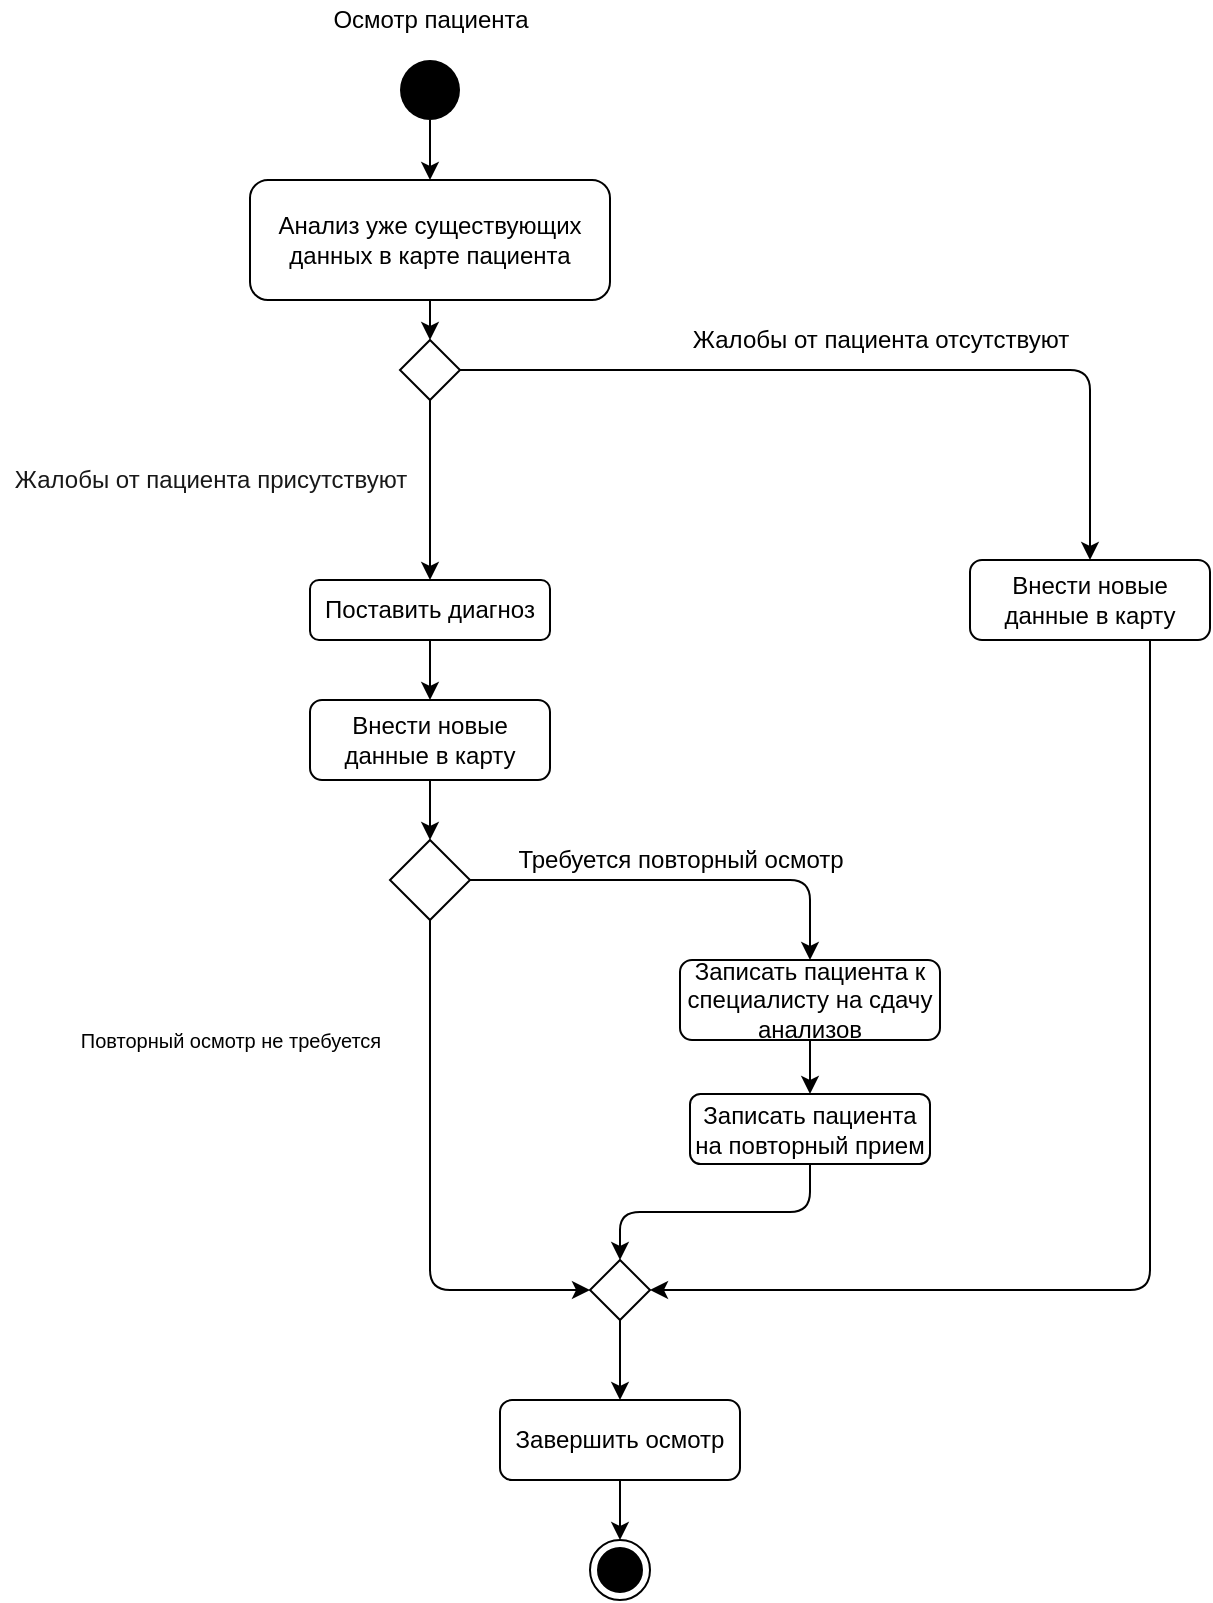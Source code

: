 <mxfile version="13.9.9" type="github"><diagram id="4UAzv0pZ_G8akfChZ6i3" name="Page-1"><mxGraphModel dx="748" dy="426" grid="1" gridSize="10" guides="1" tooltips="1" connect="1" arrows="1" fold="1" page="1" pageScale="1" pageWidth="827" pageHeight="1169" math="0" shadow="0"><root><mxCell id="0"/><mxCell id="1" parent="0"/><mxCell id="DlLF5uZ7NsqH3WTy0vus-9" value="Анализ уже существующих данных в карте пациента" style="rounded=1;whiteSpace=wrap;html=1;" vertex="1" parent="1"><mxGeometry x="310" y="110" width="180" height="60" as="geometry"/></mxCell><mxCell id="DlLF5uZ7NsqH3WTy0vus-13" value="" style="rhombus;whiteSpace=wrap;html=1;" vertex="1" parent="1"><mxGeometry x="385" y="190" width="30" height="30" as="geometry"/></mxCell><mxCell id="DlLF5uZ7NsqH3WTy0vus-14" value="" style="endArrow=classic;html=1;exitX=0.5;exitY=1;exitDx=0;exitDy=0;entryX=0.5;entryY=0;entryDx=0;entryDy=0;" edge="1" parent="1" source="DlLF5uZ7NsqH3WTy0vus-9" target="DlLF5uZ7NsqH3WTy0vus-13"><mxGeometry width="50" height="50" relative="1" as="geometry"><mxPoint x="390" y="260" as="sourcePoint"/><mxPoint x="440" y="210" as="targetPoint"/></mxGeometry></mxCell><mxCell id="DlLF5uZ7NsqH3WTy0vus-18" value="" style="endArrow=classic;html=1;entryX=0.5;entryY=0;entryDx=0;entryDy=0;exitX=1;exitY=0.5;exitDx=0;exitDy=0;edgeStyle=orthogonalEdgeStyle;" edge="1" parent="1" source="DlLF5uZ7NsqH3WTy0vus-13" target="DlLF5uZ7NsqH3WTy0vus-22"><mxGeometry width="50" height="50" relative="1" as="geometry"><mxPoint x="390" y="250" as="sourcePoint"/><mxPoint x="570" y="205" as="targetPoint"/></mxGeometry></mxCell><mxCell id="DlLF5uZ7NsqH3WTy0vus-19" value="" style="endArrow=classic;html=1;exitX=0.5;exitY=1;exitDx=0;exitDy=0;entryX=0.5;entryY=0;entryDx=0;entryDy=0;" edge="1" parent="1" source="DlLF5uZ7NsqH3WTy0vus-13" target="DlLF5uZ7NsqH3WTy0vus-26"><mxGeometry width="50" height="50" relative="1" as="geometry"><mxPoint x="390" y="250" as="sourcePoint"/><mxPoint x="400" y="240" as="targetPoint"/></mxGeometry></mxCell><mxCell id="DlLF5uZ7NsqH3WTy0vus-22" value="Внести новые данные в карту" style="rounded=1;whiteSpace=wrap;html=1;" vertex="1" parent="1"><mxGeometry x="670" y="300" width="120" height="40" as="geometry"/></mxCell><mxCell id="DlLF5uZ7NsqH3WTy0vus-25" value="Завершить осмотр" style="rounded=1;whiteSpace=wrap;html=1;" vertex="1" parent="1"><mxGeometry x="435" y="720" width="120" height="40" as="geometry"/></mxCell><mxCell id="DlLF5uZ7NsqH3WTy0vus-26" value="Поставить диагноз" style="rounded=1;whiteSpace=wrap;html=1;" vertex="1" parent="1"><mxGeometry x="340" y="310" width="120" height="30" as="geometry"/></mxCell><mxCell id="DlLF5uZ7NsqH3WTy0vus-28" value="Внести новые данные в карту" style="rounded=1;whiteSpace=wrap;html=1;" vertex="1" parent="1"><mxGeometry x="340" y="370" width="120" height="40" as="geometry"/></mxCell><mxCell id="DlLF5uZ7NsqH3WTy0vus-29" value="" style="endArrow=classic;html=1;exitX=0.5;exitY=1;exitDx=0;exitDy=0;entryX=0.5;entryY=0;entryDx=0;entryDy=0;" edge="1" parent="1" source="DlLF5uZ7NsqH3WTy0vus-26" target="DlLF5uZ7NsqH3WTy0vus-28"><mxGeometry width="50" height="50" relative="1" as="geometry"><mxPoint x="390" y="580" as="sourcePoint"/><mxPoint x="440" y="530" as="targetPoint"/></mxGeometry></mxCell><mxCell id="DlLF5uZ7NsqH3WTy0vus-30" value="" style="rhombus;whiteSpace=wrap;html=1;" vertex="1" parent="1"><mxGeometry x="380" y="440" width="40" height="40" as="geometry"/></mxCell><mxCell id="DlLF5uZ7NsqH3WTy0vus-31" value="" style="endArrow=classic;html=1;exitX=0.5;exitY=1;exitDx=0;exitDy=0;entryX=0.5;entryY=0;entryDx=0;entryDy=0;" edge="1" parent="1" source="DlLF5uZ7NsqH3WTy0vus-28" target="DlLF5uZ7NsqH3WTy0vus-30"><mxGeometry width="50" height="50" relative="1" as="geometry"><mxPoint x="390" y="580" as="sourcePoint"/><mxPoint x="440" y="530" as="targetPoint"/></mxGeometry></mxCell><mxCell id="DlLF5uZ7NsqH3WTy0vus-34" value="" style="endArrow=classic;html=1;exitX=1;exitY=0.5;exitDx=0;exitDy=0;edgeStyle=orthogonalEdgeStyle;" edge="1" parent="1" source="DlLF5uZ7NsqH3WTy0vus-30" target="DlLF5uZ7NsqH3WTy0vus-62"><mxGeometry width="50" height="50" relative="1" as="geometry"><mxPoint x="390" y="580" as="sourcePoint"/><mxPoint x="590" y="370" as="targetPoint"/></mxGeometry></mxCell><mxCell id="DlLF5uZ7NsqH3WTy0vus-38" value="Записать пациента на повторный прием" style="rounded=1;whiteSpace=wrap;html=1;" vertex="1" parent="1"><mxGeometry x="530" y="567" width="120" height="35" as="geometry"/></mxCell><mxCell id="DlLF5uZ7NsqH3WTy0vus-44" value="" style="endArrow=classic;html=1;exitX=0.5;exitY=1;exitDx=0;exitDy=0;entryX=0;entryY=0.5;entryDx=0;entryDy=0;" edge="1" parent="1" source="DlLF5uZ7NsqH3WTy0vus-25" target="DlLF5uZ7NsqH3WTy0vus-45"><mxGeometry width="50" height="50" relative="1" as="geometry"><mxPoint x="560" y="670" as="sourcePoint"/><mxPoint x="740" y="880" as="targetPoint"/></mxGeometry></mxCell><mxCell id="DlLF5uZ7NsqH3WTy0vus-45" value="" style="ellipse;html=1;shape=endState;fillColor=#000000;strokeColor=#000000;direction=south;" vertex="1" parent="1"><mxGeometry x="480" y="790" width="30" height="30" as="geometry"/></mxCell><mxCell id="DlLF5uZ7NsqH3WTy0vus-46" value="" style="ellipse;fillColor=#000000;strokeColor=none;" vertex="1" parent="1"><mxGeometry x="385" y="50" width="30" height="30" as="geometry"/></mxCell><mxCell id="DlLF5uZ7NsqH3WTy0vus-47" value="Осмотр пациента" style="text;html=1;resizable=0;autosize=1;align=center;verticalAlign=middle;points=[];rounded=0;" vertex="1" parent="1"><mxGeometry x="345" y="20" width="110" height="20" as="geometry"/></mxCell><mxCell id="DlLF5uZ7NsqH3WTy0vus-49" value="" style="endArrow=classic;html=1;exitX=0.5;exitY=1;exitDx=0;exitDy=0;entryX=0.5;entryY=0;entryDx=0;entryDy=0;" edge="1" parent="1" source="DlLF5uZ7NsqH3WTy0vus-46" target="DlLF5uZ7NsqH3WTy0vus-9"><mxGeometry width="50" height="50" relative="1" as="geometry"><mxPoint x="520" y="130" as="sourcePoint"/><mxPoint x="570" y="80" as="targetPoint"/></mxGeometry></mxCell><mxCell id="DlLF5uZ7NsqH3WTy0vus-53" value="" style="endArrow=classic;html=1;edgeStyle=orthogonalEdgeStyle;exitX=0.5;exitY=1;exitDx=0;exitDy=0;" edge="1" parent="1" source="DlLF5uZ7NsqH3WTy0vus-30" target="DlLF5uZ7NsqH3WTy0vus-54"><mxGeometry width="50" height="50" relative="1" as="geometry"><mxPoint x="400" y="490" as="sourcePoint"/><mxPoint x="430" y="670" as="targetPoint"/><Array as="points"><mxPoint x="400" y="665"/></Array></mxGeometry></mxCell><mxCell id="DlLF5uZ7NsqH3WTy0vus-54" value="" style="rhombus;whiteSpace=wrap;html=1;" vertex="1" parent="1"><mxGeometry x="480" y="650" width="30" height="30" as="geometry"/></mxCell><mxCell id="DlLF5uZ7NsqH3WTy0vus-55" value="" style="endArrow=classic;html=1;entryX=0.5;entryY=0;entryDx=0;entryDy=0;exitX=0.5;exitY=1;exitDx=0;exitDy=0;edgeStyle=orthogonalEdgeStyle;" edge="1" parent="1" source="DlLF5uZ7NsqH3WTy0vus-38" target="DlLF5uZ7NsqH3WTy0vus-54"><mxGeometry width="50" height="50" relative="1" as="geometry"><mxPoint x="530" y="560" as="sourcePoint"/><mxPoint x="580" y="510" as="targetPoint"/></mxGeometry></mxCell><mxCell id="DlLF5uZ7NsqH3WTy0vus-56" value="" style="endArrow=classic;html=1;exitX=0.75;exitY=1;exitDx=0;exitDy=0;entryX=1;entryY=0.5;entryDx=0;entryDy=0;edgeStyle=orthogonalEdgeStyle;" edge="1" parent="1" source="DlLF5uZ7NsqH3WTy0vus-22" target="DlLF5uZ7NsqH3WTy0vus-54"><mxGeometry width="50" height="50" relative="1" as="geometry"><mxPoint x="530" y="560" as="sourcePoint"/><mxPoint x="680" y="690" as="targetPoint"/></mxGeometry></mxCell><mxCell id="DlLF5uZ7NsqH3WTy0vus-57" value="" style="endArrow=classic;html=1;exitX=0.5;exitY=1;exitDx=0;exitDy=0;" edge="1" parent="1" source="DlLF5uZ7NsqH3WTy0vus-54" target="DlLF5uZ7NsqH3WTy0vus-25"><mxGeometry width="50" height="50" relative="1" as="geometry"><mxPoint x="530" y="660" as="sourcePoint"/><mxPoint x="580" y="610" as="targetPoint"/></mxGeometry></mxCell><mxCell id="DlLF5uZ7NsqH3WTy0vus-58" value="&lt;span&gt;Жалобы от пациента присутствуют&lt;/span&gt;" style="text;html=1;resizable=0;autosize=1;align=center;verticalAlign=middle;points=[];rounded=0;labelPosition=center;verticalLabelPosition=middle;textOpacity=90;" vertex="1" parent="1"><mxGeometry x="185" y="250" width="210" height="20" as="geometry"/></mxCell><mxCell id="DlLF5uZ7NsqH3WTy0vus-59" value="&lt;span&gt;Жалобы от пациента отсутствуют&lt;/span&gt;" style="text;html=1;resizable=0;autosize=1;align=center;verticalAlign=middle;points=[];rounded=0;" vertex="1" parent="1"><mxGeometry x="525" y="180" width="200" height="20" as="geometry"/></mxCell><mxCell id="DlLF5uZ7NsqH3WTy0vus-60" value="&lt;span&gt;&lt;font style=&quot;font-size: 10px&quot;&gt;Повторный осмотр не требуется&lt;/font&gt;&lt;/span&gt;" style="text;html=1;resizable=0;autosize=1;align=center;verticalAlign=middle;points=[];rounded=0;sketch=0;" vertex="1" parent="1"><mxGeometry x="215" y="530" width="170" height="20" as="geometry"/></mxCell><mxCell id="DlLF5uZ7NsqH3WTy0vus-61" value="&lt;span&gt;Требуется повторный осмотр&lt;/span&gt;" style="text;html=1;resizable=0;autosize=1;align=center;verticalAlign=middle;points=[];rounded=0;" vertex="1" parent="1"><mxGeometry x="435" y="440" width="180" height="20" as="geometry"/></mxCell><mxCell id="DlLF5uZ7NsqH3WTy0vus-62" value="Записать пациента к специалисту на сдачу анализов" style="rounded=1;whiteSpace=wrap;html=1;" vertex="1" parent="1"><mxGeometry x="525" y="500" width="130" height="40" as="geometry"/></mxCell><mxCell id="DlLF5uZ7NsqH3WTy0vus-63" value="" style="endArrow=classic;html=1;exitX=0.5;exitY=1;exitDx=0;exitDy=0;entryX=0.5;entryY=0;entryDx=0;entryDy=0;" edge="1" parent="1" source="DlLF5uZ7NsqH3WTy0vus-62" target="DlLF5uZ7NsqH3WTy0vus-38"><mxGeometry width="50" height="50" relative="1" as="geometry"><mxPoint x="530" y="540" as="sourcePoint"/><mxPoint x="580" y="490" as="targetPoint"/></mxGeometry></mxCell></root></mxGraphModel></diagram></mxfile>